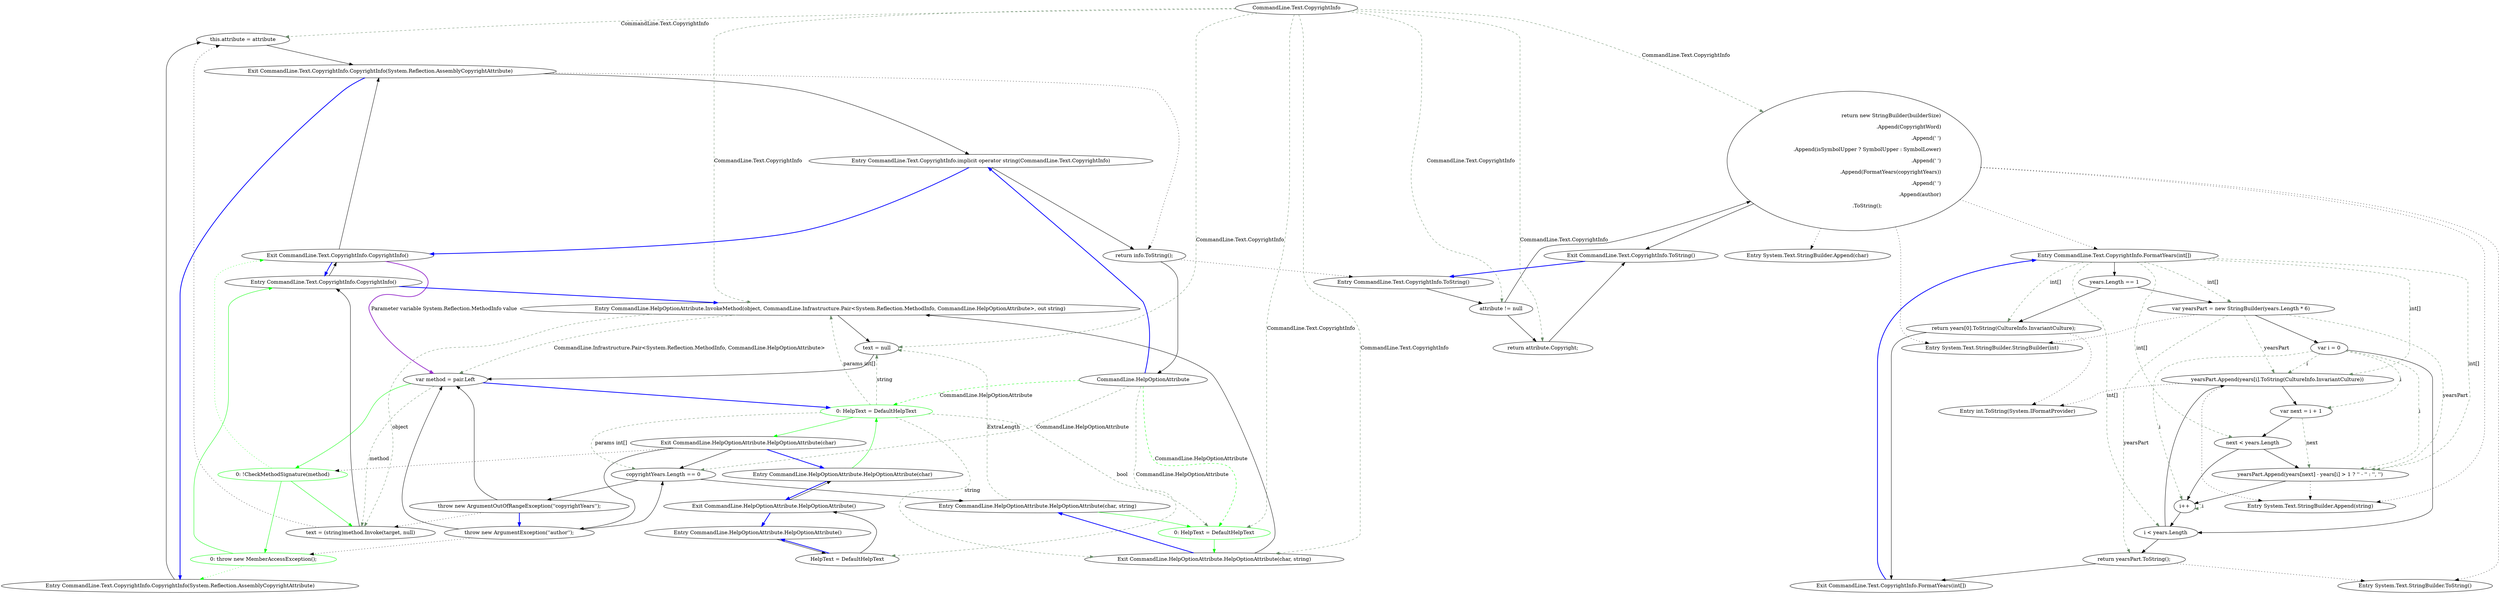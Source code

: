 digraph  {
m0_33 [cluster="System.Text.StringBuilder.Append(char)", file="UnParserExtensions.cs", label="Entry System.Text.StringBuilder.Append(char)", span="0-0"];
m0_19 [cluster="CommandLine.Text.CopyrightInfo.CopyrightInfo()", file="UnParserExtensions.cs", label="Exit CommandLine.Text.CopyrightInfo.CopyrightInfo()", span="75-75"];
m0_22 [cluster="CommandLine.Text.CopyrightInfo.CopyrightInfo(System.Reflection.AssemblyCopyrightAttribute)", file="UnParserExtensions.cs", label="Exit CommandLine.Text.CopyrightInfo.CopyrightInfo(System.Reflection.AssemblyCopyrightAttribute)", span="84-84"];
m0_23 [cluster="CommandLine.Text.CopyrightInfo.implicit operator string(CommandLine.Text.CopyrightInfo)", file="UnParserExtensions.cs", label="Entry CommandLine.Text.CopyrightInfo.implicit operator string(CommandLine.Text.CopyrightInfo)", span="129-129"];
m0_31 [cluster="System.Text.StringBuilder.StringBuilder(int)", file="UnParserExtensions.cs", label="Entry System.Text.StringBuilder.StringBuilder(int)", span="0-0"];
m0_21 [cluster="CommandLine.Text.CopyrightInfo.CopyrightInfo(System.Reflection.AssemblyCopyrightAttribute)", file="UnParserExtensions.cs", label="this.attribute = attribute", span="86-86"];
m0_34 [cluster="CommandLine.Text.CopyrightInfo.FormatYears(int[])", file="UnParserExtensions.cs", label="Entry CommandLine.Text.CopyrightInfo.FormatYears(int[])", span="162-162"];
m0_36 [cluster="CommandLine.Text.CopyrightInfo.FormatYears(int[])", file="UnParserExtensions.cs", label="years.Length == 1", span="164-164"];
m0_37 [cluster="CommandLine.Text.CopyrightInfo.FormatYears(int[])", file="UnParserExtensions.cs", label="return years[0].ToString(CultureInfo.InvariantCulture);", span="166-166"];
m0_38 [cluster="CommandLine.Text.CopyrightInfo.FormatYears(int[])", file="UnParserExtensions.cs", label="var yearsPart = new StringBuilder(years.Length * 6)", span="169-169"];
m0_40 [cluster="CommandLine.Text.CopyrightInfo.FormatYears(int[])", file="UnParserExtensions.cs", label="i < years.Length", span="170-170"];
m0_41 [cluster="CommandLine.Text.CopyrightInfo.FormatYears(int[])", file="UnParserExtensions.cs", label="yearsPart.Append(years[i].ToString(CultureInfo.InvariantCulture))", span="172-172"];
m0_43 [cluster="CommandLine.Text.CopyrightInfo.FormatYears(int[])", file="UnParserExtensions.cs", label="next < years.Length", span="174-174"];
m0_44 [cluster="CommandLine.Text.CopyrightInfo.FormatYears(int[])", file="UnParserExtensions.cs", label="yearsPart.Append(years[next] - years[i] > 1 ? '' - '' : '', '')", span="176-176"];
m0_39 [cluster="CommandLine.Text.CopyrightInfo.FormatYears(int[])", file="UnParserExtensions.cs", label="var i = 0", span="170-170"];
m0_46 [cluster="CommandLine.Text.CopyrightInfo.FormatYears(int[])", file="UnParserExtensions.cs", label="return yearsPart.ToString();", span="180-180"];
m0_42 [cluster="CommandLine.Text.CopyrightInfo.FormatYears(int[])", file="UnParserExtensions.cs", label="var next = i + 1", span="173-173"];
m0_45 [cluster="CommandLine.Text.CopyrightInfo.FormatYears(int[])", file="UnParserExtensions.cs", label="i++", span="170-170"];
m0_47 [cluster="CommandLine.Text.CopyrightInfo.FormatYears(int[])", file="UnParserExtensions.cs", label="Exit CommandLine.Text.CopyrightInfo.FormatYears(int[])", span="162-162"];
m0_17 [cluster="CommandLine.HelpOptionAttribute.InvokeMethod(object, CommandLine.Infrastructure.Pair<System.Reflection.MethodInfo, CommandLine.HelpOptionAttribute>, out string)", file="UnParserExtensions.cs", label="text = (string)method.Invoke(target, null)", span="121-121"];
m0_16 [cluster="CommandLine.HelpOptionAttribute.InvokeMethod(object, CommandLine.Infrastructure.Pair<System.Reflection.MethodInfo, CommandLine.HelpOptionAttribute>, out string)", color=green, community=0, file="UnParserExtensions.cs", label="0: throw new MemberAccessException();", span="118-118"];
m0_24 [cluster="CommandLine.Text.CopyrightInfo.implicit operator string(CommandLine.Text.CopyrightInfo)", file="UnParserExtensions.cs", label="return info.ToString();", span="131-131"];
m0_6 [cluster="CommandLine.Text.CopyrightInfo.CopyrightInfo(bool, string, params int[])", file="UnParserExtensions.cs", label="throw new ArgumentException(''author'');", span="62-62"];
m0_7 [cluster="CommandLine.Text.CopyrightInfo.CopyrightInfo(bool, string, params int[])", file="UnParserExtensions.cs", label="copyrightYears.Length == 0", span="63-63"];
m0_8 [cluster="CommandLine.Text.CopyrightInfo.CopyrightInfo(bool, string, params int[])", file="UnParserExtensions.cs", label="throw new ArgumentOutOfRangeException(''copyrightYears'');", span="63-63"];
m0_25 [cluster="CommandLine.Text.CopyrightInfo.implicit operator string(CommandLine.Text.CopyrightInfo)", file="UnParserExtensions.cs", label="CommandLine.HelpOptionAttribute", span=""];
m0_2 [cluster="CommandLine.HelpOptionAttribute.HelpOptionAttribute()", file="UnParserExtensions.cs", label="Exit CommandLine.HelpOptionAttribute.HelpOptionAttribute()", span="48-48"];
m0_3 [cluster="CommandLine.HelpOptionAttribute.HelpOptionAttribute(char)", file="UnParserExtensions.cs", label="Entry CommandLine.HelpOptionAttribute.HelpOptionAttribute(char)", span="62-62"];
m0_20 [cluster="CommandLine.Text.CopyrightInfo.CopyrightInfo(System.Reflection.AssemblyCopyrightAttribute)", file="UnParserExtensions.cs", label="Entry CommandLine.Text.CopyrightInfo.CopyrightInfo(System.Reflection.AssemblyCopyrightAttribute)", span="84-84"];
m0_4 [cluster="CommandLine.HelpOptionAttribute.HelpOptionAttribute(char)", color=green, community=0, file="UnParserExtensions.cs", label="0: HelpText = DefaultHelpText", span="65-65"];
m0_5 [cluster="CommandLine.HelpOptionAttribute.HelpOptionAttribute(char)", file="UnParserExtensions.cs", label="Exit CommandLine.HelpOptionAttribute.HelpOptionAttribute(char)", span="62-62"];
m0_10 [cluster="CommandLine.HelpOptionAttribute.HelpOptionAttribute(char, string)", color=green, community=0, file="UnParserExtensions.cs", label="0: HelpText = DefaultHelpText", span="94-94"];
m0_11 [cluster="CommandLine.HelpOptionAttribute.HelpOptionAttribute(char, string)", file="UnParserExtensions.cs", label="Exit CommandLine.HelpOptionAttribute.HelpOptionAttribute(char, string)", span="91-91"];
m0_12 [cluster="CommandLine.HelpOptionAttribute.InvokeMethod(object, CommandLine.Infrastructure.Pair<System.Reflection.MethodInfo, CommandLine.HelpOptionAttribute>, out string)", file="UnParserExtensions.cs", label="Entry CommandLine.HelpOptionAttribute.InvokeMethod(object, CommandLine.Infrastructure.Pair<System.Reflection.MethodInfo, CommandLine.HelpOptionAttribute>, out string)", span="108-108"];
m0_13 [cluster="CommandLine.HelpOptionAttribute.InvokeMethod(object, CommandLine.Infrastructure.Pair<System.Reflection.MethodInfo, CommandLine.HelpOptionAttribute>, out string)", file="UnParserExtensions.cs", label="text = null", span="113-113"];
m0_9 [cluster="CommandLine.HelpOptionAttribute.HelpOptionAttribute(char, string)", file="UnParserExtensions.cs", label="Entry CommandLine.HelpOptionAttribute.HelpOptionAttribute(char, string)", span="91-91"];
m0_14 [cluster="CommandLine.HelpOptionAttribute.InvokeMethod(object, CommandLine.Infrastructure.Pair<System.Reflection.MethodInfo, CommandLine.HelpOptionAttribute>, out string)", file="UnParserExtensions.cs", label="var method = pair.Left", span="114-114"];
m0_0 [cluster="CommandLine.HelpOptionAttribute.HelpOptionAttribute()", file="UnParserExtensions.cs", label="Entry CommandLine.HelpOptionAttribute.HelpOptionAttribute()", span="48-48"];
m0_1 [cluster="CommandLine.HelpOptionAttribute.HelpOptionAttribute()", file="UnParserExtensions.cs", label="HelpText = DefaultHelpText", span="51-51"];
m0_26 [cluster="CommandLine.Text.CopyrightInfo.ToString()", file="UnParserExtensions.cs", label="Entry CommandLine.Text.CopyrightInfo.ToString()", span="138-138"];
m0_27 [cluster="CommandLine.Text.CopyrightInfo.ToString()", file="UnParserExtensions.cs", label="attribute != null", span="140-140"];
m0_28 [cluster="CommandLine.Text.CopyrightInfo.ToString()", file="UnParserExtensions.cs", label="return attribute.Copyright;", span="142-142"];
m0_29 [cluster="CommandLine.Text.CopyrightInfo.ToString()", file="UnParserExtensions.cs", label="return new StringBuilder(builderSize)\r\n                .Append(CopyrightWord)\r\n                .Append(' ')\r\n                .Append(isSymbolUpper ? SymbolUpper : SymbolLower)\r\n                .Append(' ')\r\n                .Append(FormatYears(copyrightYears))\r\n                .Append(' ')\r\n                .Append(author)\r\n                .ToString();", span="145-153"];
m0_30 [cluster="CommandLine.Text.CopyrightInfo.ToString()", file="UnParserExtensions.cs", label="Exit CommandLine.Text.CopyrightInfo.ToString()", span="138-138"];
m0_35 [cluster="System.Text.StringBuilder.ToString()", file="UnParserExtensions.cs", label="Entry System.Text.StringBuilder.ToString()", span="0-0"];
m0_32 [cluster="System.Text.StringBuilder.Append(string)", file="UnParserExtensions.cs", label="Entry System.Text.StringBuilder.Append(string)", span="0-0"];
m0_15 [cluster="CommandLine.HelpOptionAttribute.InvokeMethod(object, CommandLine.Infrastructure.Pair<System.Reflection.MethodInfo, CommandLine.HelpOptionAttribute>, out string)", color=green, community=0, file="UnParserExtensions.cs", label="0: !CheckMethodSignature(method)", span="116-116"];
m0_48 [cluster="int.ToString(System.IFormatProvider)", file="UnParserExtensions.cs", label="Entry int.ToString(System.IFormatProvider)", span="0-0"];
m0_18 [cluster="CommandLine.Text.CopyrightInfo.CopyrightInfo()", file="UnParserExtensions.cs", label="Entry CommandLine.Text.CopyrightInfo.CopyrightInfo()", span="75-75"];
m0_49 [file="UnParserExtensions.cs", label="CommandLine.Text.CopyrightInfo", span=""];
m0_19 -> m0_14  [color=darkorchid, key=3, label="Parameter variable System.Reflection.MethodInfo value", style=bold];
m0_19 -> m0_22  [key=0, style=solid];
m0_19 -> m0_18  [color=blue, key=0, style=bold];
m0_22 -> m0_23  [key=0, style=solid];
m0_22 -> m0_24  [key=2, style=dotted];
m0_22 -> m0_20  [color=blue, key=0, style=bold];
m0_23 -> m0_19  [color=blue, key=0, style=bold];
m0_23 -> m0_24  [key=0, style=solid];
m0_21 -> m0_22  [key=0, style=solid];
m0_34 -> m0_36  [key=0, style=solid];
m0_34 -> m0_37  [color=darkseagreen4, key=1, label="int[]", style=dashed];
m0_34 -> m0_38  [color=darkseagreen4, key=1, label="int[]", style=dashed];
m0_34 -> m0_40  [color=darkseagreen4, key=1, label="int[]", style=dashed];
m0_34 -> m0_41  [color=darkseagreen4, key=1, label="int[]", style=dashed];
m0_34 -> m0_43  [color=darkseagreen4, key=1, label="int[]", style=dashed];
m0_34 -> m0_44  [color=darkseagreen4, key=1, label="int[]", style=dashed];
m0_36 -> m0_37  [key=0, style=solid];
m0_36 -> m0_38  [key=0, style=solid];
m0_37 -> m0_47  [key=0, style=solid];
m0_37 -> m0_48  [key=2, style=dotted];
m0_38 -> m0_39  [key=0, style=solid];
m0_38 -> m0_31  [key=2, style=dotted];
m0_38 -> m0_41  [color=darkseagreen4, key=1, label=yearsPart, style=dashed];
m0_38 -> m0_44  [color=darkseagreen4, key=1, label=yearsPart, style=dashed];
m0_38 -> m0_46  [color=darkseagreen4, key=1, label=yearsPart, style=dashed];
m0_40 -> m0_41  [key=0, style=solid];
m0_40 -> m0_46  [key=0, style=solid];
m0_41 -> m0_42  [key=0, style=solid];
m0_41 -> m0_48  [key=2, style=dotted];
m0_41 -> m0_32  [key=2, style=dotted];
m0_43 -> m0_44  [key=0, style=solid];
m0_43 -> m0_45  [key=0, style=solid];
m0_44 -> m0_45  [key=0, style=solid];
m0_44 -> m0_32  [key=2, style=dotted];
m0_39 -> m0_40  [key=0, style=solid];
m0_39 -> m0_41  [color=darkseagreen4, key=1, label=i, style=dashed];
m0_39 -> m0_42  [color=darkseagreen4, key=1, label=i, style=dashed];
m0_39 -> m0_44  [color=darkseagreen4, key=1, label=i, style=dashed];
m0_39 -> m0_45  [color=darkseagreen4, key=1, label=i, style=dashed];
m0_46 -> m0_47  [key=0, style=solid];
m0_46 -> m0_35  [key=2, style=dotted];
m0_42 -> m0_43  [key=0, style=solid];
m0_42 -> m0_44  [color=darkseagreen4, key=1, label=next, style=dashed];
m0_45 -> m0_40  [key=0, style=solid];
m0_45 -> m0_45  [color=darkseagreen4, key=1, label=i, style=dashed];
m0_47 -> m0_34  [color=blue, key=0, style=bold];
m0_17 -> m0_18  [key=0, style=solid];
m0_17 -> m0_21  [key=2, style=dotted];
m0_16 -> m0_18  [color=green, key=0, style=solid];
m0_16 -> m0_20  [color=green, key=2, style=dotted];
m0_24 -> m0_25  [key=0, style=solid];
m0_24 -> m0_26  [key=2, style=dotted];
m0_6 -> m0_7  [key=0, style=solid];
m0_6 -> m0_14  [key=0, style=solid];
m0_6 -> m0_16  [key=2, style=dotted];
m0_7 -> m0_8  [key=0, style=solid];
m0_7 -> m0_9  [key=0, style=solid];
m0_8 -> m0_6  [color=blue, key=0, style=bold];
m0_8 -> m0_14  [key=0, style=solid];
m0_8 -> m0_17  [key=2, style=dotted];
m0_25 -> m0_23  [color=blue, key=0, style=bold];
m0_25 -> m0_4  [color=green, key=1, label="CommandLine.HelpOptionAttribute", style=dashed];
m0_25 -> m0_10  [color=green, key=1, label="CommandLine.HelpOptionAttribute", style=dashed];
m0_25 -> m0_1  [color=darkseagreen4, key=1, label="CommandLine.HelpOptionAttribute", style=dashed];
m0_25 -> m0_7  [color=darkseagreen4, key=1, label="CommandLine.HelpOptionAttribute", style=dashed];
m0_2 -> m0_3  [key=0, style=solid];
m0_2 -> m0_0  [color=blue, key=0, style=bold];
m0_3 -> m0_2  [color=blue, key=0, style=bold];
m0_3 -> m0_4  [color=green, key=0, style=solid];
m0_20 -> m0_21  [key=0, style=solid];
m0_4 -> m0_5  [color=green, key=0, style=solid];
m0_4 -> m0_7  [color=darkseagreen4, key=1, label="params int[]", style=dashed];
m0_4 -> m0_10  [color=darkseagreen4, key=1, label=bool, style=dashed];
m0_4 -> m0_11  [color=darkseagreen4, key=1, label=string, style=dashed];
m0_4 -> m0_12  [color=darkseagreen4, key=1, label="params int[]", style=dashed];
m0_4 -> m0_13  [color=darkseagreen4, key=1, label=string, style=dashed];
m0_5 -> m0_6  [key=0, style=solid];
m0_5 -> m0_7  [key=0, style=solid];
m0_5 -> m0_15  [key=2, style=dotted];
m0_5 -> m0_3  [color=blue, key=0, style=bold];
m0_10 -> m0_11  [color=green, key=0, style=solid];
m0_11 -> m0_12  [key=0, style=solid];
m0_11 -> m0_9  [color=blue, key=0, style=bold];
m0_12 -> m0_13  [key=0, style=solid];
m0_12 -> m0_14  [color=darkseagreen4, key=1, label="CommandLine.Infrastructure.Pair<System.Reflection.MethodInfo, CommandLine.HelpOptionAttribute>", style=dashed];
m0_12 -> m0_17  [color=darkseagreen4, key=1, label=object, style=dashed];
m0_13 -> m0_14  [key=0, style=solid];
m0_9 -> m0_10  [color=green, key=0, style=solid];
m0_9 -> m0_13  [color=darkseagreen4, key=1, label=ExtraLength, style=dashed];
m0_14 -> m0_4  [color=blue, key=0, style=bold];
m0_14 -> m0_15  [color=green, key=0, style=solid];
m0_14 -> m0_17  [color=darkseagreen4, key=1, label=method, style=dashed];
m0_0 -> m0_1  [key=0, style=solid];
m0_1 -> m0_0  [color=blue, key=0, style=bold];
m0_1 -> m0_2  [key=0, style=solid];
m0_26 -> m0_27  [key=0, style=solid];
m0_27 -> m0_28  [key=0, style=solid];
m0_27 -> m0_29  [key=0, style=solid];
m0_28 -> m0_30  [key=0, style=solid];
m0_29 -> m0_30  [key=0, style=solid];
m0_29 -> m0_31  [key=2, style=dotted];
m0_29 -> m0_32  [key=2, style=dotted];
m0_29 -> m0_33  [key=2, style=dotted];
m0_29 -> m0_34  [key=2, style=dotted];
m0_29 -> m0_35  [key=2, style=dotted];
m0_30 -> m0_26  [color=blue, key=0, style=bold];
m0_15 -> m0_16  [color=green, key=0, style=solid];
m0_15 -> m0_17  [color=green, key=0, style=solid];
m0_15 -> m0_19  [color=green, key=2, style=dotted];
m0_18 -> m0_12  [color=blue, key=0, style=bold];
m0_18 -> m0_19  [key=0, style=solid];
m0_49 -> m0_10  [color=darkseagreen4, key=1, label="CommandLine.Text.CopyrightInfo", style=dashed];
m0_49 -> m0_11  [color=darkseagreen4, key=1, label="CommandLine.Text.CopyrightInfo", style=dashed];
m0_49 -> m0_12  [color=darkseagreen4, key=1, label="CommandLine.Text.CopyrightInfo", style=dashed];
m0_49 -> m0_13  [color=darkseagreen4, key=1, label="CommandLine.Text.CopyrightInfo", style=dashed];
m0_49 -> m0_21  [color=darkseagreen4, key=1, label="CommandLine.Text.CopyrightInfo", style=dashed];
m0_49 -> m0_27  [color=darkseagreen4, key=1, label="CommandLine.Text.CopyrightInfo", style=dashed];
m0_49 -> m0_28  [color=darkseagreen4, key=1, label="CommandLine.Text.CopyrightInfo", style=dashed];
m0_49 -> m0_29  [color=darkseagreen4, key=1, label="CommandLine.Text.CopyrightInfo", style=dashed];
}
